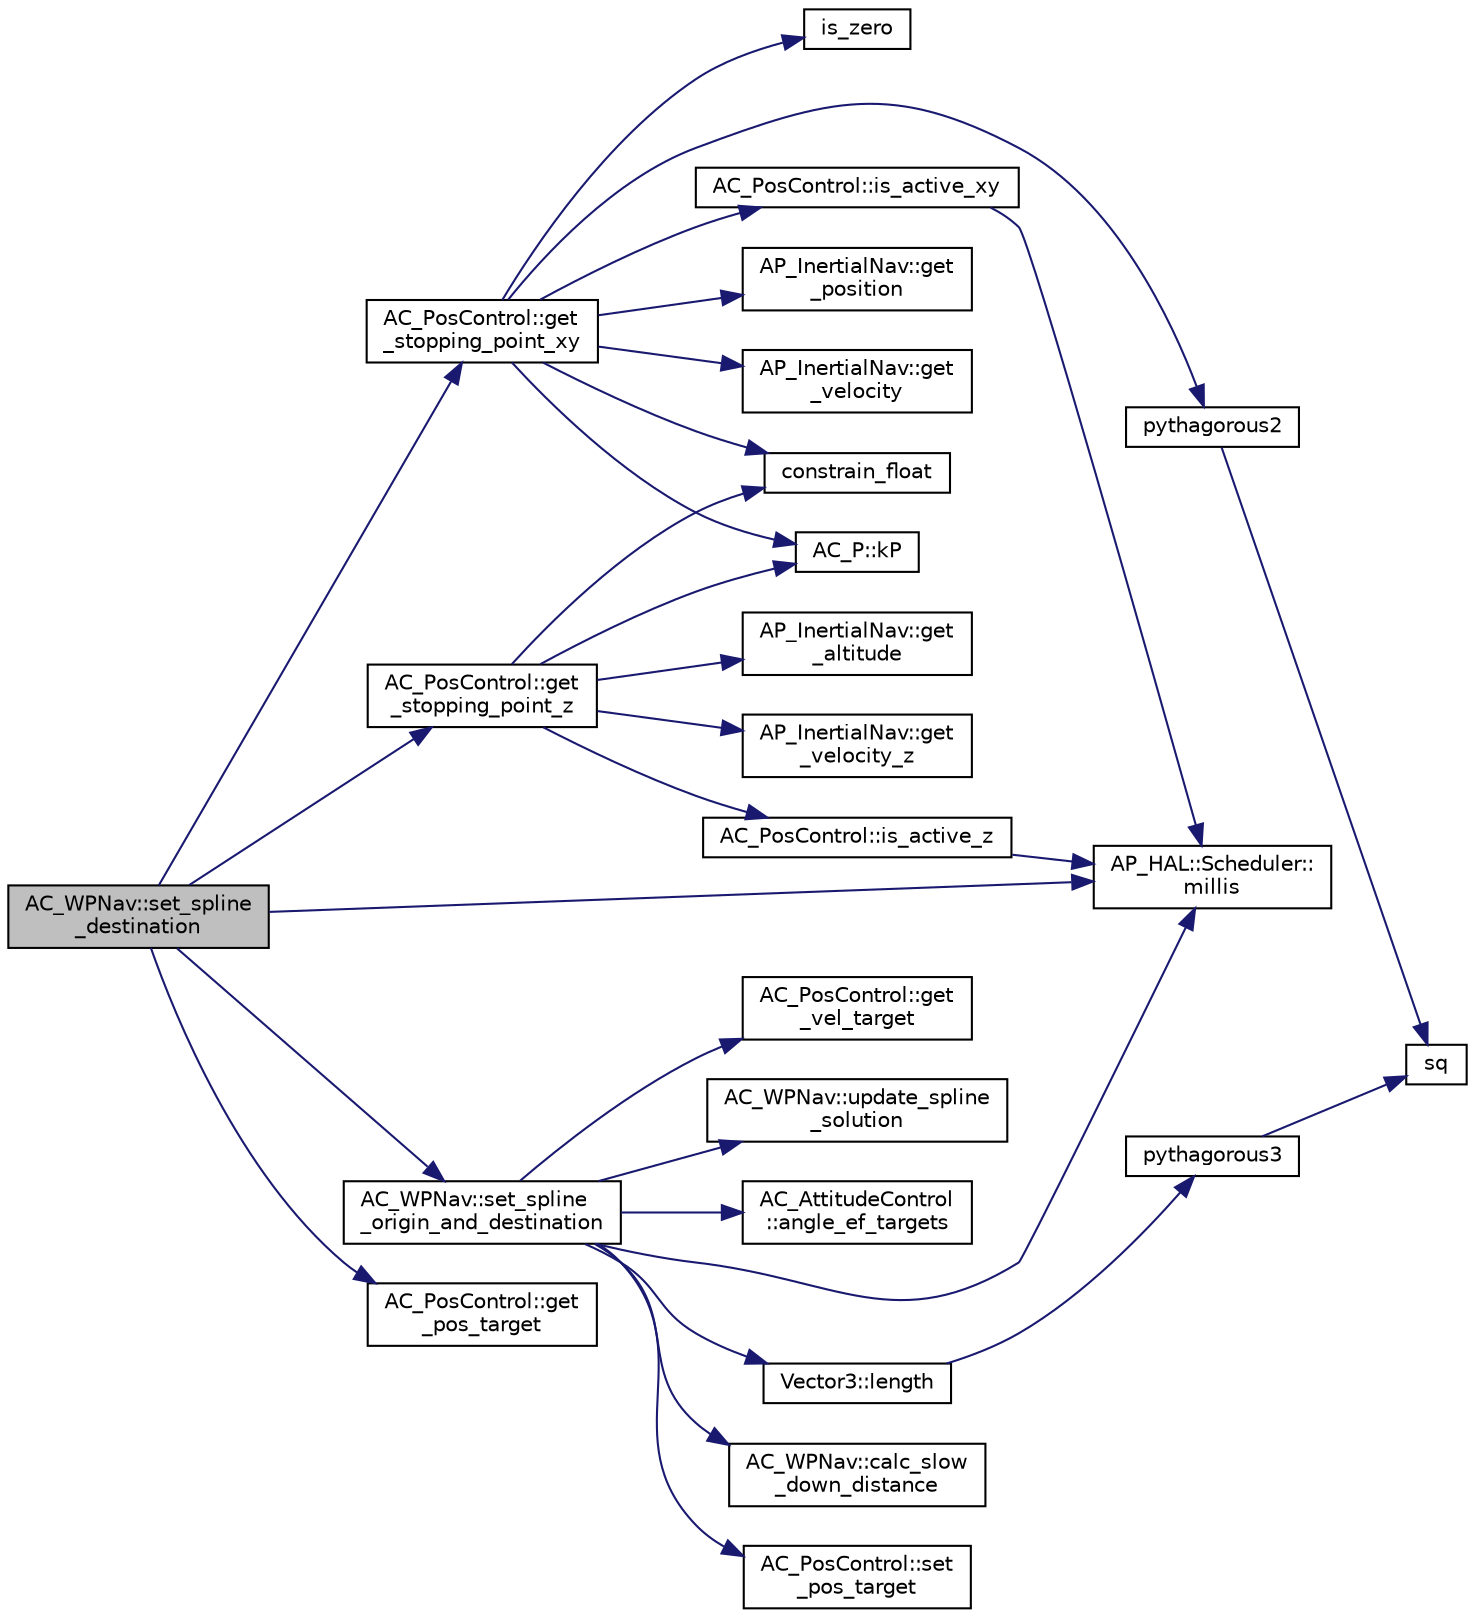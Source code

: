 digraph "AC_WPNav::set_spline_destination"
{
 // INTERACTIVE_SVG=YES
  edge [fontname="Helvetica",fontsize="10",labelfontname="Helvetica",labelfontsize="10"];
  node [fontname="Helvetica",fontsize="10",shape=record];
  rankdir="LR";
  Node1 [label="AC_WPNav::set_spline\l_destination",height=0.2,width=0.4,color="black", fillcolor="grey75", style="filled" fontcolor="black"];
  Node1 -> Node2 [color="midnightblue",fontsize="10",style="solid",fontname="Helvetica"];
  Node2 [label="AP_HAL::Scheduler::\lmillis",height=0.2,width=0.4,color="black", fillcolor="white", style="filled",URL="$classAP__HAL_1_1Scheduler.html#a26b68339fc68a562d8d3a1238d0ec8c1"];
  Node1 -> Node3 [color="midnightblue",fontsize="10",style="solid",fontname="Helvetica"];
  Node3 [label="AC_PosControl::get\l_pos_target",height=0.2,width=0.4,color="black", fillcolor="white", style="filled",URL="$classAC__PosControl.html#a6b3617b946ffd6935c11a63629f186ec",tooltip="get_pos_target - get target as position vector (from home in cm) "];
  Node1 -> Node4 [color="midnightblue",fontsize="10",style="solid",fontname="Helvetica"];
  Node4 [label="AC_PosControl::get\l_stopping_point_xy",height=0.2,width=0.4,color="black", fillcolor="white", style="filled",URL="$classAC__PosControl.html#a4054e2d2dc53b9b0c2fd26898781af89"];
  Node4 -> Node5 [color="midnightblue",fontsize="10",style="solid",fontname="Helvetica"];
  Node5 [label="AP_InertialNav::get\l_position",height=0.2,width=0.4,color="black", fillcolor="white", style="filled",URL="$classAP__InertialNav.html#a39348dd51a8c32fe16d01dfef284e31a"];
  Node4 -> Node6 [color="midnightblue",fontsize="10",style="solid",fontname="Helvetica"];
  Node6 [label="AP_InertialNav::get\l_velocity",height=0.2,width=0.4,color="black", fillcolor="white", style="filled",URL="$classAP__InertialNav.html#a5bfad40c8a4e0ca98aa09c80e17c4ff5"];
  Node4 -> Node7 [color="midnightblue",fontsize="10",style="solid",fontname="Helvetica"];
  Node7 [label="AC_P::kP",height=0.2,width=0.4,color="black", fillcolor="white", style="filled",URL="$classAC__P.html#a9378b33d8cfb4bf2417880c038f1b7a2"];
  Node4 -> Node8 [color="midnightblue",fontsize="10",style="solid",fontname="Helvetica"];
  Node8 [label="AC_PosControl::is_active_xy",height=0.2,width=0.4,color="black", fillcolor="white", style="filled",URL="$classAC__PosControl.html#ad6864eaa25734c3908f5a77da3499a60"];
  Node8 -> Node2 [color="midnightblue",fontsize="10",style="solid",fontname="Helvetica"];
  Node4 -> Node9 [color="midnightblue",fontsize="10",style="solid",fontname="Helvetica"];
  Node9 [label="pythagorous2",height=0.2,width=0.4,color="black", fillcolor="white", style="filled",URL="$AP__Math_8cpp.html#afd3767d48a7b20f6d5220a4f8007af00"];
  Node9 -> Node10 [color="midnightblue",fontsize="10",style="solid",fontname="Helvetica"];
  Node10 [label="sq",height=0.2,width=0.4,color="black", fillcolor="white", style="filled",URL="$AP__Math_8cpp.html#a996fdbe87607543eef5dcb234f6bc017"];
  Node4 -> Node11 [color="midnightblue",fontsize="10",style="solid",fontname="Helvetica"];
  Node11 [label="is_zero",height=0.2,width=0.4,color="black", fillcolor="white", style="filled",URL="$AP__Math_8h.html#a108b79eeb35c5d58f324458ec9e1e9f2"];
  Node4 -> Node12 [color="midnightblue",fontsize="10",style="solid",fontname="Helvetica"];
  Node12 [label="constrain_float",height=0.2,width=0.4,color="black", fillcolor="white", style="filled",URL="$AP__Math_8cpp.html#a08eedb329d8162ddbd344d4f6c8cde20"];
  Node1 -> Node13 [color="midnightblue",fontsize="10",style="solid",fontname="Helvetica"];
  Node13 [label="AC_PosControl::get\l_stopping_point_z",height=0.2,width=0.4,color="black", fillcolor="white", style="filled",URL="$classAC__PosControl.html#a20ac6348cbb9a1ac803c626c91ec93e5",tooltip="get_stopping_point_z - calculates stopping point based on current position, velocity, vehicle acceleration "];
  Node13 -> Node14 [color="midnightblue",fontsize="10",style="solid",fontname="Helvetica"];
  Node14 [label="AP_InertialNav::get\l_altitude",height=0.2,width=0.4,color="black", fillcolor="white", style="filled",URL="$classAP__InertialNav.html#ac47da3c171cdcaabb4bc3a2749762461"];
  Node13 -> Node15 [color="midnightblue",fontsize="10",style="solid",fontname="Helvetica"];
  Node15 [label="AP_InertialNav::get\l_velocity_z",height=0.2,width=0.4,color="black", fillcolor="white", style="filled",URL="$classAP__InertialNav.html#a0bfe83fb80c4340b39987b25c26659b6"];
  Node13 -> Node16 [color="midnightblue",fontsize="10",style="solid",fontname="Helvetica"];
  Node16 [label="AC_PosControl::is_active_z",height=0.2,width=0.4,color="black", fillcolor="white", style="filled",URL="$classAC__PosControl.html#aeaaab19261649e644c0c83b471a0325c"];
  Node16 -> Node2 [color="midnightblue",fontsize="10",style="solid",fontname="Helvetica"];
  Node13 -> Node7 [color="midnightblue",fontsize="10",style="solid",fontname="Helvetica"];
  Node13 -> Node12 [color="midnightblue",fontsize="10",style="solid",fontname="Helvetica"];
  Node1 -> Node17 [color="midnightblue",fontsize="10",style="solid",fontname="Helvetica"];
  Node17 [label="AC_WPNav::set_spline\l_origin_and_destination",height=0.2,width=0.4,color="black", fillcolor="white", style="filled",URL="$classAC__WPNav.html#aac5ca2032c77c9c26fbe6e1e095c327e"];
  Node17 -> Node2 [color="midnightblue",fontsize="10",style="solid",fontname="Helvetica"];
  Node17 -> Node18 [color="midnightblue",fontsize="10",style="solid",fontname="Helvetica"];
  Node18 [label="AC_PosControl::get\l_vel_target",height=0.2,width=0.4,color="black", fillcolor="white", style="filled",URL="$classAC__PosControl.html#a96906c90e74171ac3fec93c512926207",tooltip="accessors for reporting "];
  Node17 -> Node19 [color="midnightblue",fontsize="10",style="solid",fontname="Helvetica"];
  Node19 [label="Vector3::length",height=0.2,width=0.4,color="black", fillcolor="white", style="filled",URL="$classVector3.html#ac1fd5514e368a1e1c2d13f71eda18345"];
  Node19 -> Node20 [color="midnightblue",fontsize="10",style="solid",fontname="Helvetica"];
  Node20 [label="pythagorous3",height=0.2,width=0.4,color="black", fillcolor="white", style="filled",URL="$AP__Math_8cpp.html#ac09c78b18c2ad21b9a04081f119f11c0"];
  Node20 -> Node10 [color="midnightblue",fontsize="10",style="solid",fontname="Helvetica"];
  Node17 -> Node21 [color="midnightblue",fontsize="10",style="solid",fontname="Helvetica"];
  Node21 [label="AC_WPNav::update_spline\l_solution",height=0.2,width=0.4,color="black", fillcolor="white", style="filled",URL="$classAC__WPNav.html#a455f7b1102bc8e80f18ff80dc415d06d",tooltip="spline protected functions "];
  Node17 -> Node22 [color="midnightblue",fontsize="10",style="solid",fontname="Helvetica"];
  Node22 [label="AC_AttitudeControl\l::angle_ef_targets",height=0.2,width=0.4,color="black", fillcolor="white", style="filled",URL="$classAC__AttitudeControl.html#a499e08ec9f07960b93e6ac568a2d6149"];
  Node17 -> Node23 [color="midnightblue",fontsize="10",style="solid",fontname="Helvetica"];
  Node23 [label="AC_WPNav::calc_slow\l_down_distance",height=0.2,width=0.4,color="black", fillcolor="white", style="filled",URL="$classAC__WPNav.html#a4bbed458f180899ecffd17e508ddf408",tooltip="calc_slow_down_distance - calculates distance before waypoint that target point should begin to slow-..."];
  Node17 -> Node24 [color="midnightblue",fontsize="10",style="solid",fontname="Helvetica"];
  Node24 [label="AC_PosControl::set\l_pos_target",height=0.2,width=0.4,color="black", fillcolor="white", style="filled",URL="$classAC__PosControl.html#ad70a79da0c5dcde97ccf848b03e7356a",tooltip="set_pos_target in cm from home "];
}
